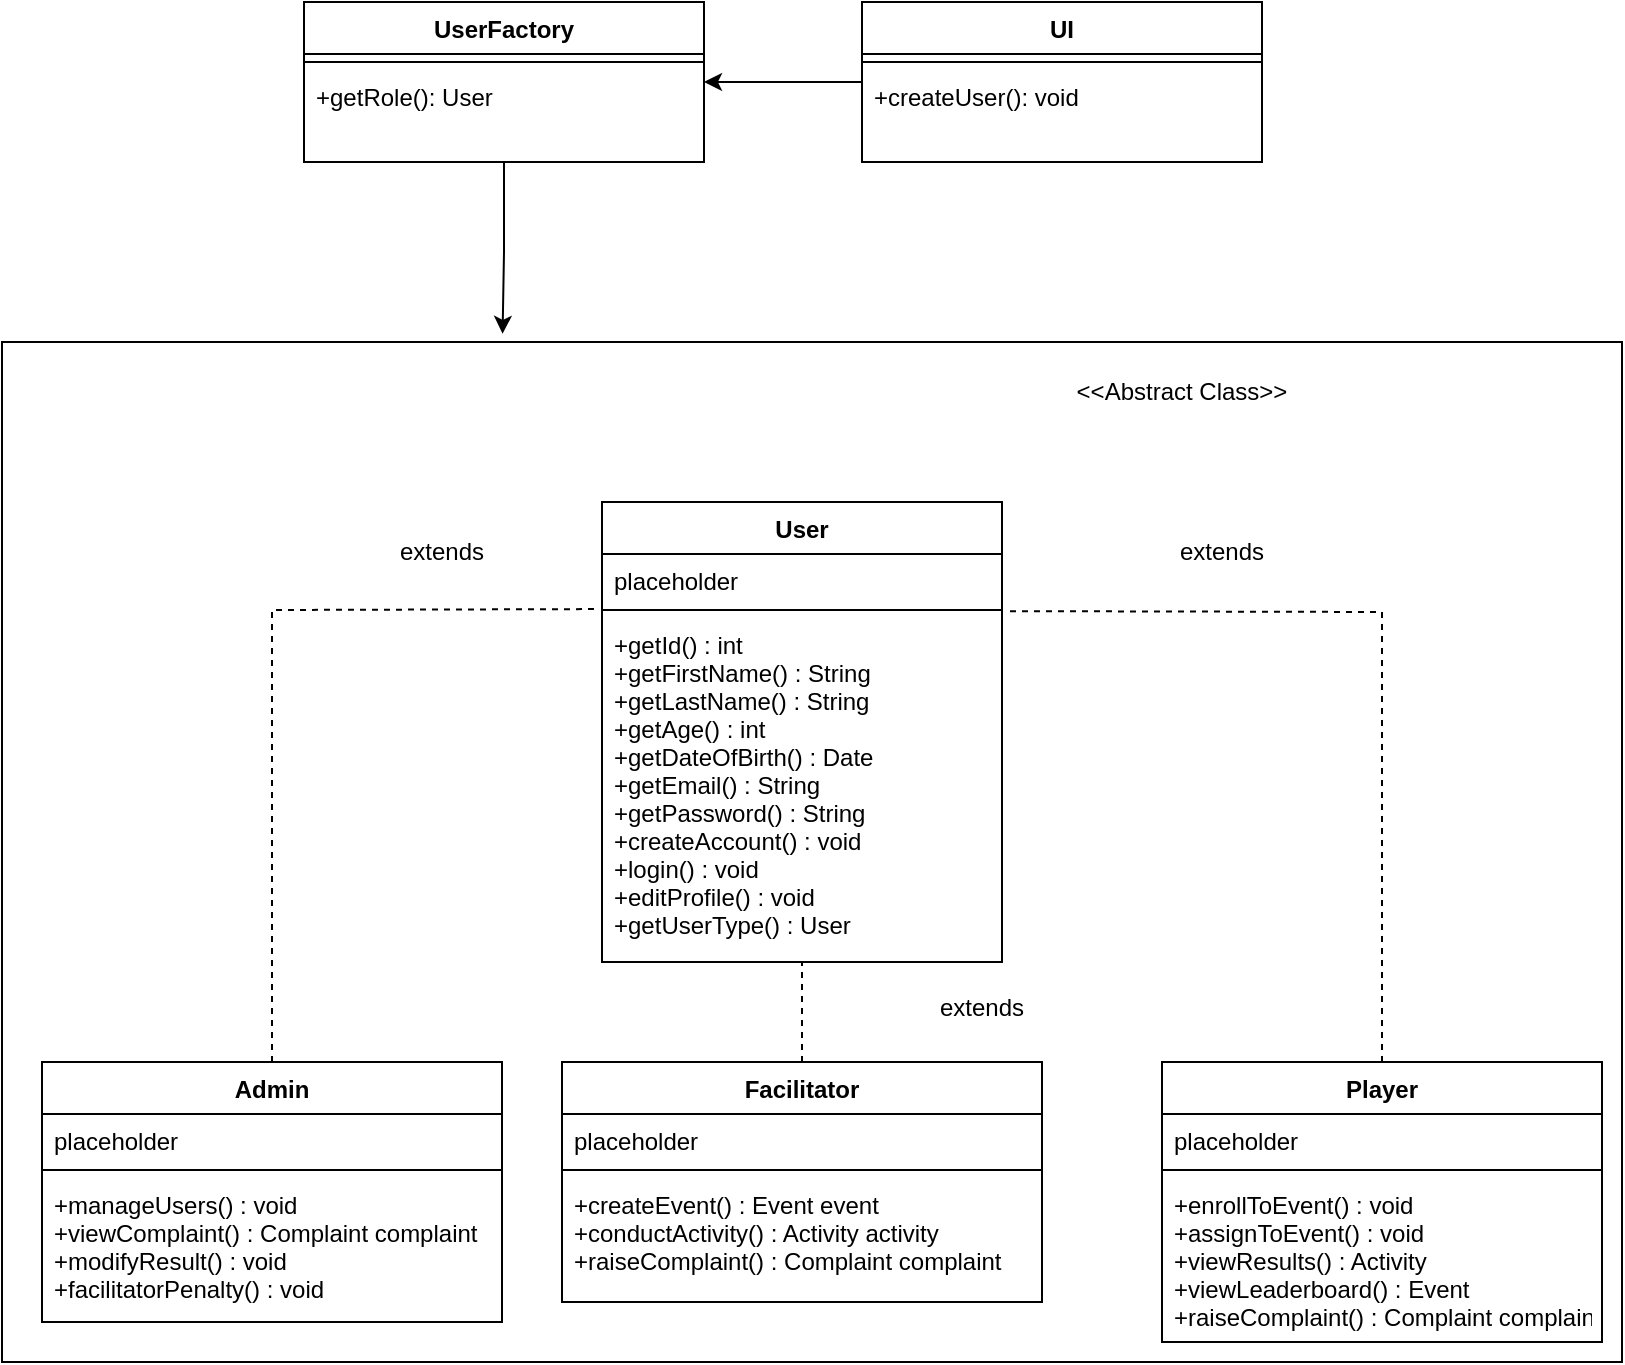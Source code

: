 <mxfile version="16.0.0" type="device"><diagram id="jP9I64eQ7YjozQJM0yK1" name="Page-1"><mxGraphModel dx="1422" dy="762" grid="1" gridSize="10" guides="1" tooltips="1" connect="1" arrows="1" fold="1" page="1" pageScale="1" pageWidth="827" pageHeight="1169" math="0" shadow="0"><root><mxCell id="0"/><mxCell id="1" parent="0"/><mxCell id="OCyua6n7wEqX7qH6fOjw-1" value="" style="rounded=0;whiteSpace=wrap;html=1;" parent="1" vertex="1"><mxGeometry x="9" y="290" width="810" height="510" as="geometry"/></mxCell><mxCell id="1lnAroFrO3C5pvODk25N-2" value="User" style="swimlane;fontStyle=1;align=center;verticalAlign=top;childLayout=stackLayout;horizontal=1;startSize=26;horizontalStack=0;resizeParent=1;resizeParentMax=0;resizeLast=0;collapsible=1;marginBottom=0;" parent="1" vertex="1"><mxGeometry x="309" y="370" width="200" height="230" as="geometry"><mxRectangle x="80" y="80" width="60" height="26" as="alternateBounds"/></mxGeometry></mxCell><mxCell id="1lnAroFrO3C5pvODk25N-3" value="placeholder" style="text;strokeColor=none;fillColor=none;align=left;verticalAlign=top;spacingLeft=4;spacingRight=4;overflow=hidden;rotatable=0;points=[[0,0.5],[1,0.5]];portConstraint=eastwest;" parent="1lnAroFrO3C5pvODk25N-2" vertex="1"><mxGeometry y="26" width="200" height="24" as="geometry"/></mxCell><mxCell id="1lnAroFrO3C5pvODk25N-4" value="" style="line;strokeWidth=1;fillColor=none;align=left;verticalAlign=middle;spacingTop=-1;spacingLeft=3;spacingRight=3;rotatable=0;labelPosition=right;points=[];portConstraint=eastwest;" parent="1lnAroFrO3C5pvODk25N-2" vertex="1"><mxGeometry y="50" width="200" height="8" as="geometry"/></mxCell><mxCell id="1lnAroFrO3C5pvODk25N-5" value="+getId() : int&#10;+getFirstName() : String&#10;+getLastName() : String&#10;+getAge() : int&#10;+getDateOfBirth() : Date&#10;+getEmail() : String&#10;+getPassword() : String&#10;+createAccount() : void&#10;+login() : void&#10;+editProfile() : void&#10;+getUserType() : User" style="text;strokeColor=none;fillColor=none;align=left;verticalAlign=top;spacingLeft=4;spacingRight=4;overflow=hidden;rotatable=0;points=[[0,0.5],[1,0.5]];portConstraint=eastwest;" parent="1lnAroFrO3C5pvODk25N-2" vertex="1"><mxGeometry y="58" width="200" height="172" as="geometry"/></mxCell><mxCell id="1lnAroFrO3C5pvODk25N-6" value="Admin" style="swimlane;fontStyle=1;align=center;verticalAlign=top;childLayout=stackLayout;horizontal=1;startSize=26;horizontalStack=0;resizeParent=1;resizeParentMax=0;resizeLast=0;collapsible=1;marginBottom=0;" parent="1" vertex="1"><mxGeometry x="29" y="650" width="230" height="130" as="geometry"><mxRectangle x="80" y="80" width="60" height="26" as="alternateBounds"/></mxGeometry></mxCell><mxCell id="1lnAroFrO3C5pvODk25N-7" value="placeholder" style="text;strokeColor=none;fillColor=none;align=left;verticalAlign=top;spacingLeft=4;spacingRight=4;overflow=hidden;rotatable=0;points=[[0,0.5],[1,0.5]];portConstraint=eastwest;" parent="1lnAroFrO3C5pvODk25N-6" vertex="1"><mxGeometry y="26" width="230" height="24" as="geometry"/></mxCell><mxCell id="1lnAroFrO3C5pvODk25N-8" value="" style="line;strokeWidth=1;fillColor=none;align=left;verticalAlign=middle;spacingTop=-1;spacingLeft=3;spacingRight=3;rotatable=0;labelPosition=right;points=[];portConstraint=eastwest;" parent="1lnAroFrO3C5pvODk25N-6" vertex="1"><mxGeometry y="50" width="230" height="8" as="geometry"/></mxCell><mxCell id="1lnAroFrO3C5pvODk25N-9" value="+manageUsers() : void&#10;+viewComplaint() : Complaint complaint&#10;+modifyResult() : void&#10;+facilitatorPenalty() : void" style="text;strokeColor=none;fillColor=none;align=left;verticalAlign=top;spacingLeft=4;spacingRight=4;overflow=hidden;rotatable=0;points=[[0,0.5],[1,0.5]];portConstraint=eastwest;" parent="1lnAroFrO3C5pvODk25N-6" vertex="1"><mxGeometry y="58" width="230" height="72" as="geometry"/></mxCell><mxCell id="1lnAroFrO3C5pvODk25N-12" value="Facilitator" style="swimlane;fontStyle=1;align=center;verticalAlign=top;childLayout=stackLayout;horizontal=1;startSize=26;horizontalStack=0;resizeParent=1;resizeParentMax=0;resizeLast=0;collapsible=1;marginBottom=0;" parent="1" vertex="1"><mxGeometry x="289" y="650" width="240" height="120" as="geometry"><mxRectangle x="80" y="80" width="60" height="26" as="alternateBounds"/></mxGeometry></mxCell><mxCell id="1lnAroFrO3C5pvODk25N-13" value="placeholder" style="text;strokeColor=none;fillColor=none;align=left;verticalAlign=top;spacingLeft=4;spacingRight=4;overflow=hidden;rotatable=0;points=[[0,0.5],[1,0.5]];portConstraint=eastwest;" parent="1lnAroFrO3C5pvODk25N-12" vertex="1"><mxGeometry y="26" width="240" height="24" as="geometry"/></mxCell><mxCell id="1lnAroFrO3C5pvODk25N-14" value="" style="line;strokeWidth=1;fillColor=none;align=left;verticalAlign=middle;spacingTop=-1;spacingLeft=3;spacingRight=3;rotatable=0;labelPosition=right;points=[];portConstraint=eastwest;" parent="1lnAroFrO3C5pvODk25N-12" vertex="1"><mxGeometry y="50" width="240" height="8" as="geometry"/></mxCell><mxCell id="1lnAroFrO3C5pvODk25N-15" value="+createEvent() : Event event&#10;+conductActivity() : Activity activity&#10;+raiseComplaint() : Complaint complaint" style="text;strokeColor=none;fillColor=none;align=left;verticalAlign=top;spacingLeft=4;spacingRight=4;overflow=hidden;rotatable=0;points=[[0,0.5],[1,0.5]];portConstraint=eastwest;" parent="1lnAroFrO3C5pvODk25N-12" vertex="1"><mxGeometry y="58" width="240" height="62" as="geometry"/></mxCell><mxCell id="1lnAroFrO3C5pvODk25N-19" value="Player" style="swimlane;fontStyle=1;align=center;verticalAlign=top;childLayout=stackLayout;horizontal=1;startSize=26;horizontalStack=0;resizeParent=1;resizeParentMax=0;resizeLast=0;collapsible=1;marginBottom=0;" parent="1" vertex="1"><mxGeometry x="589" y="650" width="220" height="140" as="geometry"><mxRectangle x="80" y="80" width="60" height="26" as="alternateBounds"/></mxGeometry></mxCell><mxCell id="1lnAroFrO3C5pvODk25N-20" value="placeholder" style="text;strokeColor=none;fillColor=none;align=left;verticalAlign=top;spacingLeft=4;spacingRight=4;overflow=hidden;rotatable=0;points=[[0,0.5],[1,0.5]];portConstraint=eastwest;" parent="1lnAroFrO3C5pvODk25N-19" vertex="1"><mxGeometry y="26" width="220" height="24" as="geometry"/></mxCell><mxCell id="1lnAroFrO3C5pvODk25N-21" value="" style="line;strokeWidth=1;fillColor=none;align=left;verticalAlign=middle;spacingTop=-1;spacingLeft=3;spacingRight=3;rotatable=0;labelPosition=right;points=[];portConstraint=eastwest;" parent="1lnAroFrO3C5pvODk25N-19" vertex="1"><mxGeometry y="50" width="220" height="8" as="geometry"/></mxCell><mxCell id="1lnAroFrO3C5pvODk25N-22" value="+enrollToEvent() : void&#10;+assignToEvent() : void&#10;+viewResults() : Activity&#10;+viewLeaderboard() : Event&#10;+raiseComplaint() : Complaint complaint" style="text;strokeColor=none;fillColor=none;align=left;verticalAlign=top;spacingLeft=4;spacingRight=4;overflow=hidden;rotatable=0;points=[[0,0.5],[1,0.5]];portConstraint=eastwest;" parent="1lnAroFrO3C5pvODk25N-19" vertex="1"><mxGeometry y="58" width="220" height="82" as="geometry"/></mxCell><mxCell id="1lnAroFrO3C5pvODk25N-24" value="" style="endArrow=none;dashed=1;html=1;rounded=0;exitX=0.5;exitY=0;exitDx=0;exitDy=0;entryX=1.005;entryY=-0.02;entryDx=0;entryDy=0;entryPerimeter=0;" parent="1" source="1lnAroFrO3C5pvODk25N-19" target="1lnAroFrO3C5pvODk25N-5" edge="1"><mxGeometry width="50" height="50" relative="1" as="geometry"><mxPoint x="719" y="610" as="sourcePoint"/><mxPoint x="549" y="430" as="targetPoint"/><Array as="points"><mxPoint x="699" y="425"/></Array></mxGeometry></mxCell><mxCell id="1lnAroFrO3C5pvODk25N-25" value="" style="endArrow=none;dashed=1;html=1;rounded=0;exitX=0.5;exitY=0;exitDx=0;exitDy=0;entryX=-0.005;entryY=-0.026;entryDx=0;entryDy=0;entryPerimeter=0;" parent="1" source="1lnAroFrO3C5pvODk25N-6" target="1lnAroFrO3C5pvODk25N-5" edge="1"><mxGeometry width="50" height="50" relative="1" as="geometry"><mxPoint x="169" y="510" as="sourcePoint"/><mxPoint x="309" y="423" as="targetPoint"/><Array as="points"><mxPoint x="144" y="424"/></Array></mxGeometry></mxCell><mxCell id="1lnAroFrO3C5pvODk25N-26" value="" style="endArrow=none;dashed=1;html=1;rounded=0;exitX=0.5;exitY=0;exitDx=0;exitDy=0;entryX=0.5;entryY=1;entryDx=0;entryDy=0;entryPerimeter=0;" parent="1" source="1lnAroFrO3C5pvODk25N-12" target="1lnAroFrO3C5pvODk25N-5" edge="1"><mxGeometry width="50" height="50" relative="1" as="geometry"><mxPoint x="389" y="710" as="sourcePoint"/><mxPoint x="419" y="570" as="targetPoint"/></mxGeometry></mxCell><mxCell id="OCyua6n7wEqX7qH6fOjw-2" value="&amp;lt;&amp;lt;Abstract Class&amp;gt;&amp;gt;" style="text;html=1;strokeColor=none;fillColor=none;align=center;verticalAlign=middle;whiteSpace=wrap;rounded=0;" parent="1" vertex="1"><mxGeometry x="539" y="300" width="120" height="30" as="geometry"/></mxCell><mxCell id="OCyua6n7wEqX7qH6fOjw-3" value="extends" style="text;html=1;strokeColor=none;fillColor=none;align=center;verticalAlign=middle;whiteSpace=wrap;rounded=0;" parent="1" vertex="1"><mxGeometry x="559" y="380" width="120" height="30" as="geometry"/></mxCell><mxCell id="OCyua6n7wEqX7qH6fOjw-4" value="extends" style="text;html=1;strokeColor=none;fillColor=none;align=center;verticalAlign=middle;whiteSpace=wrap;rounded=0;" parent="1" vertex="1"><mxGeometry x="169" y="380" width="120" height="30" as="geometry"/></mxCell><mxCell id="OCyua6n7wEqX7qH6fOjw-5" value="extends" style="text;html=1;strokeColor=none;fillColor=none;align=center;verticalAlign=middle;whiteSpace=wrap;rounded=0;" parent="1" vertex="1"><mxGeometry x="439" y="608" width="120" height="30" as="geometry"/></mxCell><mxCell id="YyrjyUSC3buKdaFLpXKi-1" style="edgeStyle=orthogonalEdgeStyle;rounded=0;orthogonalLoop=1;jettySize=auto;html=1;entryX=0.309;entryY=-0.008;entryDx=0;entryDy=0;entryPerimeter=0;" edge="1" parent="1" source="OCyua6n7wEqX7qH6fOjw-6" target="OCyua6n7wEqX7qH6fOjw-1"><mxGeometry relative="1" as="geometry"/></mxCell><mxCell id="OCyua6n7wEqX7qH6fOjw-6" value="UserFactory" style="swimlane;fontStyle=1;align=center;verticalAlign=top;childLayout=stackLayout;horizontal=1;startSize=26;horizontalStack=0;resizeParent=1;resizeParentMax=0;resizeLast=0;collapsible=1;marginBottom=0;" parent="1" vertex="1"><mxGeometry x="160" y="120" width="200" height="80" as="geometry"><mxRectangle x="80" y="80" width="60" height="26" as="alternateBounds"/></mxGeometry></mxCell><mxCell id="OCyua6n7wEqX7qH6fOjw-8" value="" style="line;strokeWidth=1;fillColor=none;align=left;verticalAlign=middle;spacingTop=-1;spacingLeft=3;spacingRight=3;rotatable=0;labelPosition=right;points=[];portConstraint=eastwest;" parent="OCyua6n7wEqX7qH6fOjw-6" vertex="1"><mxGeometry y="26" width="200" height="8" as="geometry"/></mxCell><mxCell id="OCyua6n7wEqX7qH6fOjw-9" value="+getRole(): User" style="text;strokeColor=none;fillColor=none;align=left;verticalAlign=top;spacingLeft=4;spacingRight=4;overflow=hidden;rotatable=0;points=[[0,0.5],[1,0.5]];portConstraint=eastwest;" parent="OCyua6n7wEqX7qH6fOjw-6" vertex="1"><mxGeometry y="34" width="200" height="46" as="geometry"/></mxCell><mxCell id="YyrjyUSC3buKdaFLpXKi-2" style="edgeStyle=orthogonalEdgeStyle;rounded=0;orthogonalLoop=1;jettySize=auto;html=1;entryX=1;entryY=0.13;entryDx=0;entryDy=0;entryPerimeter=0;" edge="1" parent="1" source="OCyua6n7wEqX7qH6fOjw-11" target="OCyua6n7wEqX7qH6fOjw-9"><mxGeometry relative="1" as="geometry"/></mxCell><mxCell id="OCyua6n7wEqX7qH6fOjw-11" value="UI" style="swimlane;fontStyle=1;align=center;verticalAlign=top;childLayout=stackLayout;horizontal=1;startSize=26;horizontalStack=0;resizeParent=1;resizeParentMax=0;resizeLast=0;collapsible=1;marginBottom=0;" parent="1" vertex="1"><mxGeometry x="439" y="120" width="200" height="80" as="geometry"><mxRectangle x="80" y="80" width="60" height="26" as="alternateBounds"/></mxGeometry></mxCell><mxCell id="OCyua6n7wEqX7qH6fOjw-12" value="" style="line;strokeWidth=1;fillColor=none;align=left;verticalAlign=middle;spacingTop=-1;spacingLeft=3;spacingRight=3;rotatable=0;labelPosition=right;points=[];portConstraint=eastwest;" parent="OCyua6n7wEqX7qH6fOjw-11" vertex="1"><mxGeometry y="26" width="200" height="8" as="geometry"/></mxCell><mxCell id="OCyua6n7wEqX7qH6fOjw-13" value="+createUser(): void" style="text;strokeColor=none;fillColor=none;align=left;verticalAlign=top;spacingLeft=4;spacingRight=4;overflow=hidden;rotatable=0;points=[[0,0.5],[1,0.5]];portConstraint=eastwest;" parent="OCyua6n7wEqX7qH6fOjw-11" vertex="1"><mxGeometry y="34" width="200" height="46" as="geometry"/></mxCell></root></mxGraphModel></diagram></mxfile>
